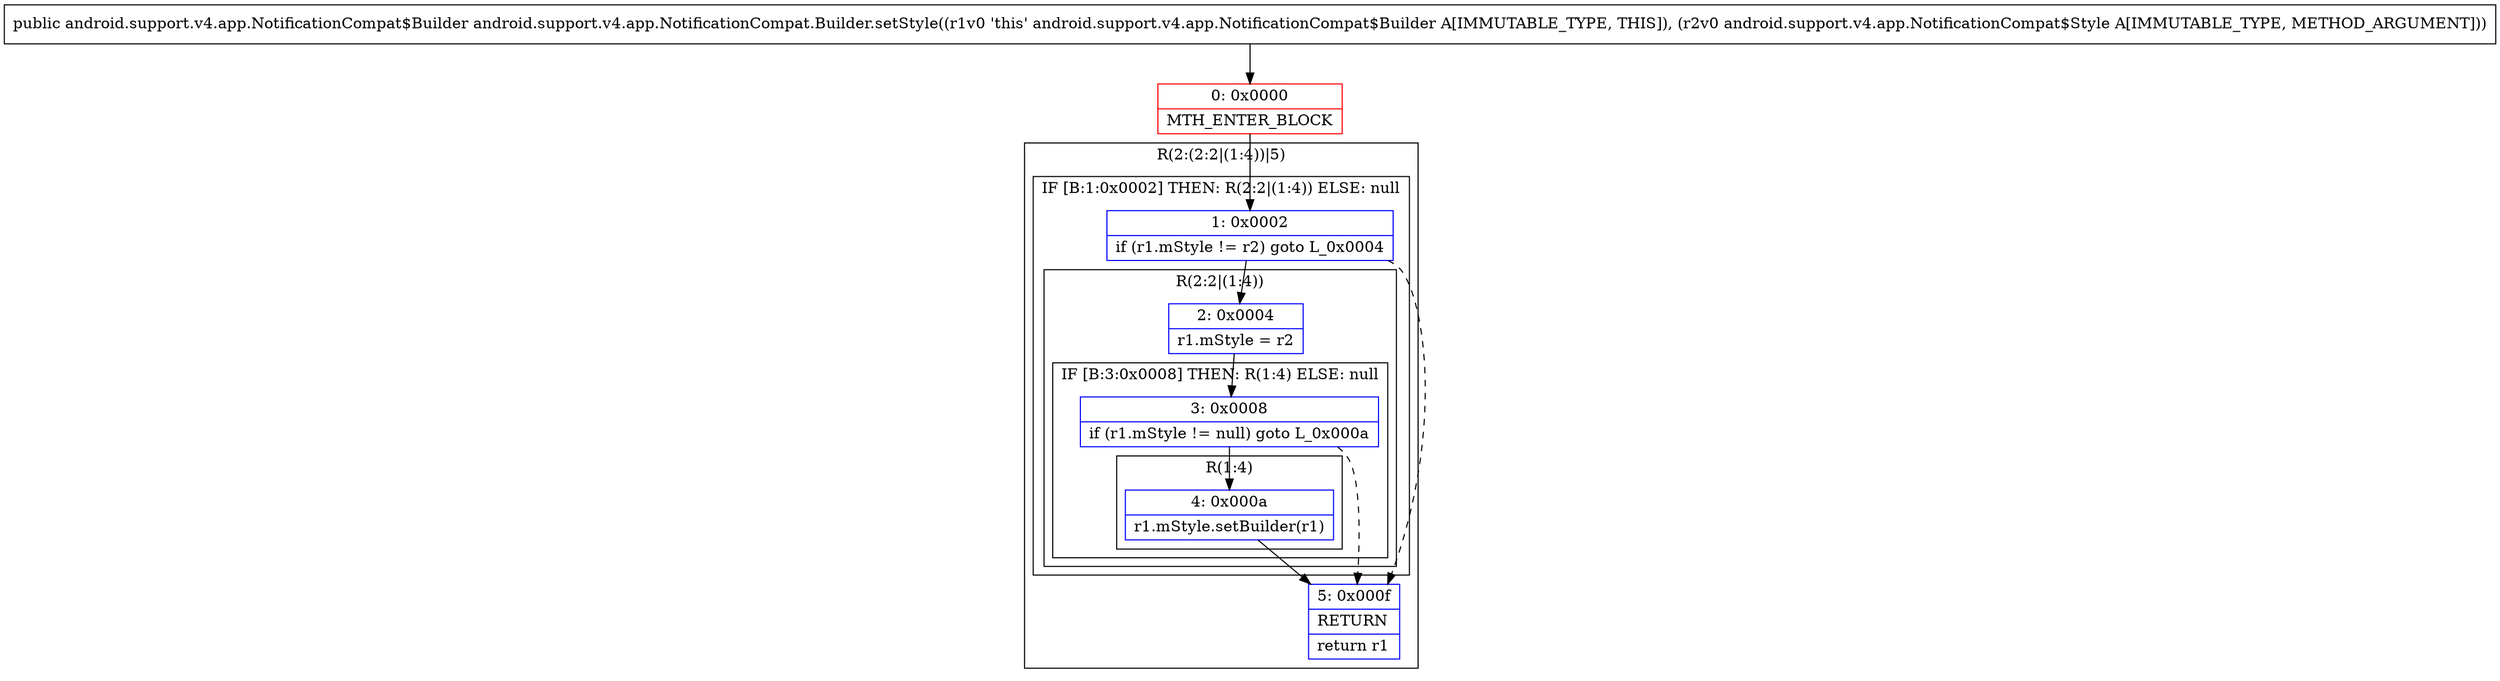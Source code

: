 digraph "CFG forandroid.support.v4.app.NotificationCompat.Builder.setStyle(Landroid\/support\/v4\/app\/NotificationCompat$Style;)Landroid\/support\/v4\/app\/NotificationCompat$Builder;" {
subgraph cluster_Region_1161362178 {
label = "R(2:(2:2|(1:4))|5)";
node [shape=record,color=blue];
subgraph cluster_IfRegion_120176747 {
label = "IF [B:1:0x0002] THEN: R(2:2|(1:4)) ELSE: null";
node [shape=record,color=blue];
Node_1 [shape=record,label="{1\:\ 0x0002|if (r1.mStyle != r2) goto L_0x0004\l}"];
subgraph cluster_Region_753284047 {
label = "R(2:2|(1:4))";
node [shape=record,color=blue];
Node_2 [shape=record,label="{2\:\ 0x0004|r1.mStyle = r2\l}"];
subgraph cluster_IfRegion_879766680 {
label = "IF [B:3:0x0008] THEN: R(1:4) ELSE: null";
node [shape=record,color=blue];
Node_3 [shape=record,label="{3\:\ 0x0008|if (r1.mStyle != null) goto L_0x000a\l}"];
subgraph cluster_Region_915546623 {
label = "R(1:4)";
node [shape=record,color=blue];
Node_4 [shape=record,label="{4\:\ 0x000a|r1.mStyle.setBuilder(r1)\l}"];
}
}
}
}
Node_5 [shape=record,label="{5\:\ 0x000f|RETURN\l|return r1\l}"];
}
Node_0 [shape=record,color=red,label="{0\:\ 0x0000|MTH_ENTER_BLOCK\l}"];
MethodNode[shape=record,label="{public android.support.v4.app.NotificationCompat$Builder android.support.v4.app.NotificationCompat.Builder.setStyle((r1v0 'this' android.support.v4.app.NotificationCompat$Builder A[IMMUTABLE_TYPE, THIS]), (r2v0 android.support.v4.app.NotificationCompat$Style A[IMMUTABLE_TYPE, METHOD_ARGUMENT])) }"];
MethodNode -> Node_0;
Node_1 -> Node_2;
Node_1 -> Node_5[style=dashed];
Node_2 -> Node_3;
Node_3 -> Node_4;
Node_3 -> Node_5[style=dashed];
Node_4 -> Node_5;
Node_0 -> Node_1;
}

